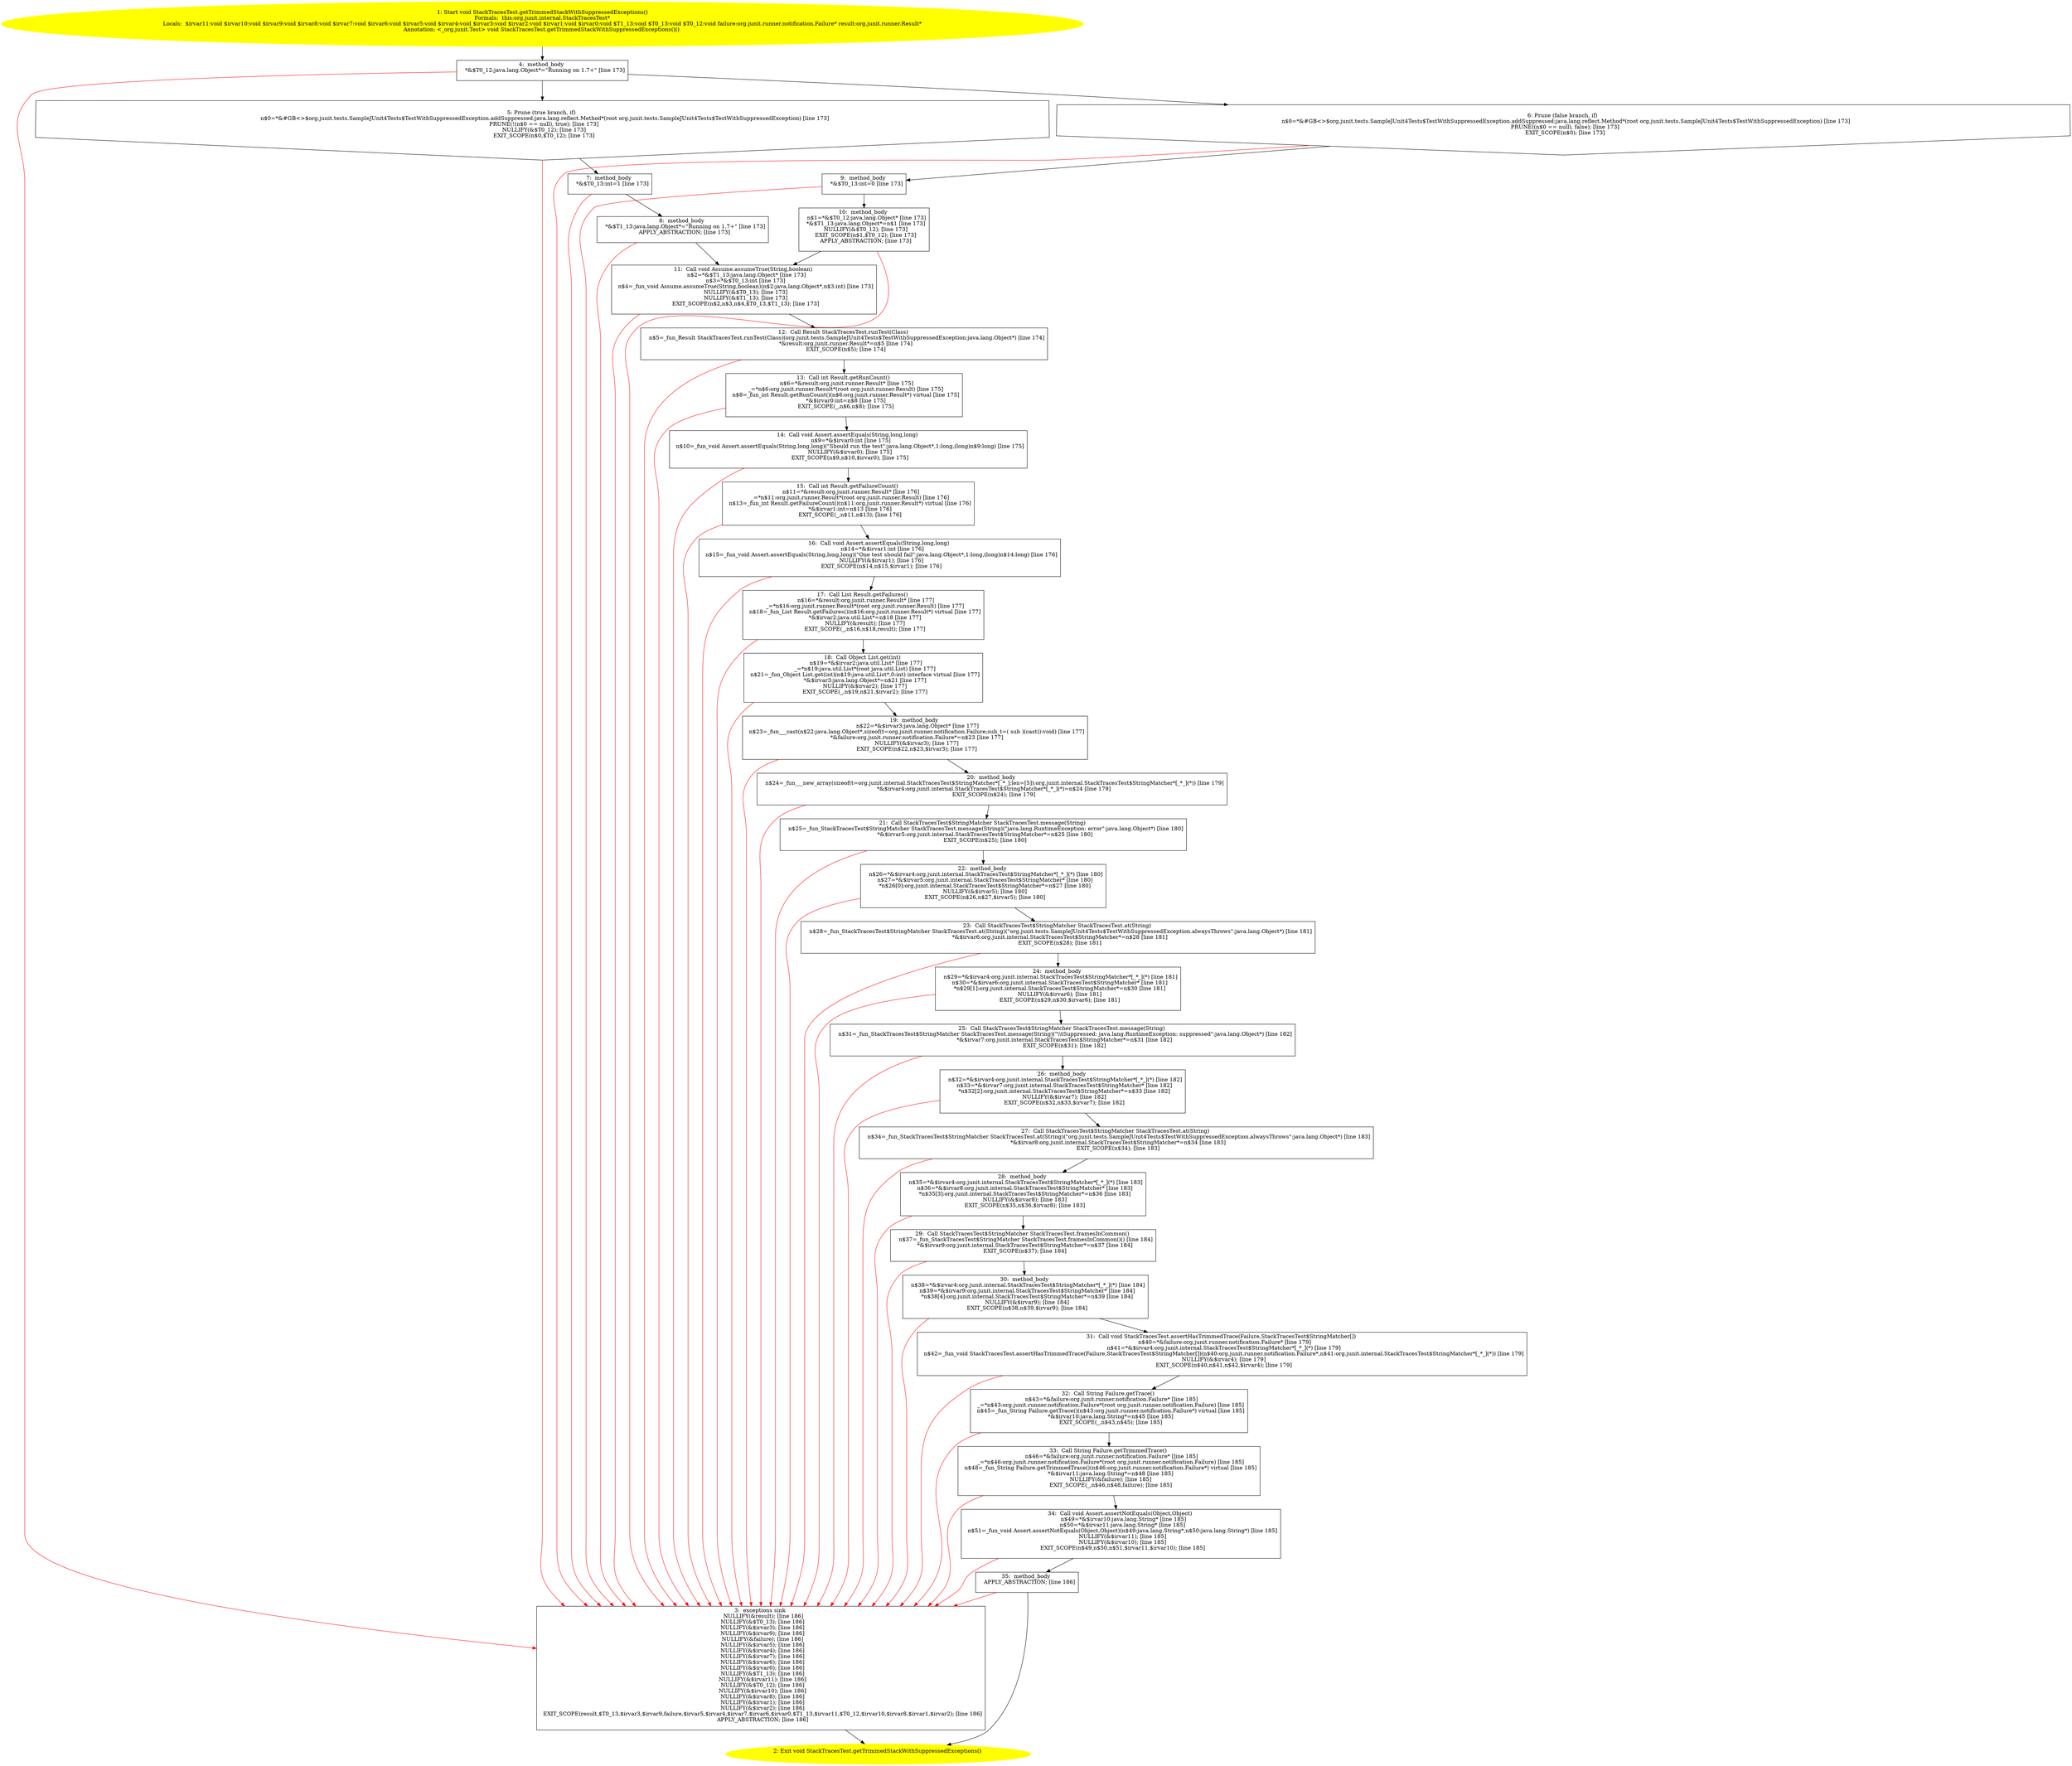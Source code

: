 /* @generated */
digraph cfg {
"org.junit.internal.StackTracesTest.getTrimmedStackWithSuppressedExceptions():void.c03e1cb6595ae8e44b796ad4d061436e_1" [label="1: Start void StackTracesTest.getTrimmedStackWithSuppressedExceptions()\nFormals:  this:org.junit.internal.StackTracesTest*\nLocals:  $irvar11:void $irvar10:void $irvar9:void $irvar8:void $irvar7:void $irvar6:void $irvar5:void $irvar4:void $irvar3:void $irvar2:void $irvar1:void $irvar0:void $T1_13:void $T0_13:void $T0_12:void failure:org.junit.runner.notification.Failure* result:org.junit.runner.Result*\nAnnotation: <_org.junit.Test> void StackTracesTest.getTrimmedStackWithSuppressedExceptions()() \n  " color=yellow style=filled]
	

	 "org.junit.internal.StackTracesTest.getTrimmedStackWithSuppressedExceptions():void.c03e1cb6595ae8e44b796ad4d061436e_1" -> "org.junit.internal.StackTracesTest.getTrimmedStackWithSuppressedExceptions():void.c03e1cb6595ae8e44b796ad4d061436e_4" ;
"org.junit.internal.StackTracesTest.getTrimmedStackWithSuppressedExceptions():void.c03e1cb6595ae8e44b796ad4d061436e_2" [label="2: Exit void StackTracesTest.getTrimmedStackWithSuppressedExceptions() \n  " color=yellow style=filled]
	

"org.junit.internal.StackTracesTest.getTrimmedStackWithSuppressedExceptions():void.c03e1cb6595ae8e44b796ad4d061436e_3" [label="3:  exceptions sink \n   NULLIFY(&result); [line 186]\n  NULLIFY(&$T0_13); [line 186]\n  NULLIFY(&$irvar3); [line 186]\n  NULLIFY(&$irvar9); [line 186]\n  NULLIFY(&failure); [line 186]\n  NULLIFY(&$irvar5); [line 186]\n  NULLIFY(&$irvar4); [line 186]\n  NULLIFY(&$irvar7); [line 186]\n  NULLIFY(&$irvar6); [line 186]\n  NULLIFY(&$irvar0); [line 186]\n  NULLIFY(&$T1_13); [line 186]\n  NULLIFY(&$irvar11); [line 186]\n  NULLIFY(&$T0_12); [line 186]\n  NULLIFY(&$irvar10); [line 186]\n  NULLIFY(&$irvar8); [line 186]\n  NULLIFY(&$irvar1); [line 186]\n  NULLIFY(&$irvar2); [line 186]\n  EXIT_SCOPE(result,$T0_13,$irvar3,$irvar9,failure,$irvar5,$irvar4,$irvar7,$irvar6,$irvar0,$T1_13,$irvar11,$T0_12,$irvar10,$irvar8,$irvar1,$irvar2); [line 186]\n  APPLY_ABSTRACTION; [line 186]\n " shape="box"]
	

	 "org.junit.internal.StackTracesTest.getTrimmedStackWithSuppressedExceptions():void.c03e1cb6595ae8e44b796ad4d061436e_3" -> "org.junit.internal.StackTracesTest.getTrimmedStackWithSuppressedExceptions():void.c03e1cb6595ae8e44b796ad4d061436e_2" ;
"org.junit.internal.StackTracesTest.getTrimmedStackWithSuppressedExceptions():void.c03e1cb6595ae8e44b796ad4d061436e_4" [label="4:  method_body \n   *&$T0_12:java.lang.Object*=\"Running on 1.7+\" [line 173]\n " shape="box"]
	

	 "org.junit.internal.StackTracesTest.getTrimmedStackWithSuppressedExceptions():void.c03e1cb6595ae8e44b796ad4d061436e_4" -> "org.junit.internal.StackTracesTest.getTrimmedStackWithSuppressedExceptions():void.c03e1cb6595ae8e44b796ad4d061436e_5" ;
	 "org.junit.internal.StackTracesTest.getTrimmedStackWithSuppressedExceptions():void.c03e1cb6595ae8e44b796ad4d061436e_4" -> "org.junit.internal.StackTracesTest.getTrimmedStackWithSuppressedExceptions():void.c03e1cb6595ae8e44b796ad4d061436e_6" ;
	 "org.junit.internal.StackTracesTest.getTrimmedStackWithSuppressedExceptions():void.c03e1cb6595ae8e44b796ad4d061436e_4" -> "org.junit.internal.StackTracesTest.getTrimmedStackWithSuppressedExceptions():void.c03e1cb6595ae8e44b796ad4d061436e_3" [color="red" ];
"org.junit.internal.StackTracesTest.getTrimmedStackWithSuppressedExceptions():void.c03e1cb6595ae8e44b796ad4d061436e_5" [label="5: Prune (true branch, if) \n   n$0=*&#GB<>$org.junit.tests.SampleJUnit4Tests$TestWithSuppressedException.addSuppressed:java.lang.reflect.Method*(root org.junit.tests.SampleJUnit4Tests$TestWithSuppressedException) [line 173]\n  PRUNE(!(n$0 == null), true); [line 173]\n  NULLIFY(&$T0_12); [line 173]\n  EXIT_SCOPE(n$0,$T0_12); [line 173]\n " shape="invhouse"]
	

	 "org.junit.internal.StackTracesTest.getTrimmedStackWithSuppressedExceptions():void.c03e1cb6595ae8e44b796ad4d061436e_5" -> "org.junit.internal.StackTracesTest.getTrimmedStackWithSuppressedExceptions():void.c03e1cb6595ae8e44b796ad4d061436e_7" ;
	 "org.junit.internal.StackTracesTest.getTrimmedStackWithSuppressedExceptions():void.c03e1cb6595ae8e44b796ad4d061436e_5" -> "org.junit.internal.StackTracesTest.getTrimmedStackWithSuppressedExceptions():void.c03e1cb6595ae8e44b796ad4d061436e_3" [color="red" ];
"org.junit.internal.StackTracesTest.getTrimmedStackWithSuppressedExceptions():void.c03e1cb6595ae8e44b796ad4d061436e_6" [label="6: Prune (false branch, if) \n   n$0=*&#GB<>$org.junit.tests.SampleJUnit4Tests$TestWithSuppressedException.addSuppressed:java.lang.reflect.Method*(root org.junit.tests.SampleJUnit4Tests$TestWithSuppressedException) [line 173]\n  PRUNE((n$0 == null), false); [line 173]\n  EXIT_SCOPE(n$0); [line 173]\n " shape="invhouse"]
	

	 "org.junit.internal.StackTracesTest.getTrimmedStackWithSuppressedExceptions():void.c03e1cb6595ae8e44b796ad4d061436e_6" -> "org.junit.internal.StackTracesTest.getTrimmedStackWithSuppressedExceptions():void.c03e1cb6595ae8e44b796ad4d061436e_9" ;
	 "org.junit.internal.StackTracesTest.getTrimmedStackWithSuppressedExceptions():void.c03e1cb6595ae8e44b796ad4d061436e_6" -> "org.junit.internal.StackTracesTest.getTrimmedStackWithSuppressedExceptions():void.c03e1cb6595ae8e44b796ad4d061436e_3" [color="red" ];
"org.junit.internal.StackTracesTest.getTrimmedStackWithSuppressedExceptions():void.c03e1cb6595ae8e44b796ad4d061436e_7" [label="7:  method_body \n   *&$T0_13:int=1 [line 173]\n " shape="box"]
	

	 "org.junit.internal.StackTracesTest.getTrimmedStackWithSuppressedExceptions():void.c03e1cb6595ae8e44b796ad4d061436e_7" -> "org.junit.internal.StackTracesTest.getTrimmedStackWithSuppressedExceptions():void.c03e1cb6595ae8e44b796ad4d061436e_8" ;
	 "org.junit.internal.StackTracesTest.getTrimmedStackWithSuppressedExceptions():void.c03e1cb6595ae8e44b796ad4d061436e_7" -> "org.junit.internal.StackTracesTest.getTrimmedStackWithSuppressedExceptions():void.c03e1cb6595ae8e44b796ad4d061436e_3" [color="red" ];
"org.junit.internal.StackTracesTest.getTrimmedStackWithSuppressedExceptions():void.c03e1cb6595ae8e44b796ad4d061436e_8" [label="8:  method_body \n   *&$T1_13:java.lang.Object*=\"Running on 1.7+\" [line 173]\n  APPLY_ABSTRACTION; [line 173]\n " shape="box"]
	

	 "org.junit.internal.StackTracesTest.getTrimmedStackWithSuppressedExceptions():void.c03e1cb6595ae8e44b796ad4d061436e_8" -> "org.junit.internal.StackTracesTest.getTrimmedStackWithSuppressedExceptions():void.c03e1cb6595ae8e44b796ad4d061436e_11" ;
	 "org.junit.internal.StackTracesTest.getTrimmedStackWithSuppressedExceptions():void.c03e1cb6595ae8e44b796ad4d061436e_8" -> "org.junit.internal.StackTracesTest.getTrimmedStackWithSuppressedExceptions():void.c03e1cb6595ae8e44b796ad4d061436e_3" [color="red" ];
"org.junit.internal.StackTracesTest.getTrimmedStackWithSuppressedExceptions():void.c03e1cb6595ae8e44b796ad4d061436e_9" [label="9:  method_body \n   *&$T0_13:int=0 [line 173]\n " shape="box"]
	

	 "org.junit.internal.StackTracesTest.getTrimmedStackWithSuppressedExceptions():void.c03e1cb6595ae8e44b796ad4d061436e_9" -> "org.junit.internal.StackTracesTest.getTrimmedStackWithSuppressedExceptions():void.c03e1cb6595ae8e44b796ad4d061436e_10" ;
	 "org.junit.internal.StackTracesTest.getTrimmedStackWithSuppressedExceptions():void.c03e1cb6595ae8e44b796ad4d061436e_9" -> "org.junit.internal.StackTracesTest.getTrimmedStackWithSuppressedExceptions():void.c03e1cb6595ae8e44b796ad4d061436e_3" [color="red" ];
"org.junit.internal.StackTracesTest.getTrimmedStackWithSuppressedExceptions():void.c03e1cb6595ae8e44b796ad4d061436e_10" [label="10:  method_body \n   n$1=*&$T0_12:java.lang.Object* [line 173]\n  *&$T1_13:java.lang.Object*=n$1 [line 173]\n  NULLIFY(&$T0_12); [line 173]\n  EXIT_SCOPE(n$1,$T0_12); [line 173]\n  APPLY_ABSTRACTION; [line 173]\n " shape="box"]
	

	 "org.junit.internal.StackTracesTest.getTrimmedStackWithSuppressedExceptions():void.c03e1cb6595ae8e44b796ad4d061436e_10" -> "org.junit.internal.StackTracesTest.getTrimmedStackWithSuppressedExceptions():void.c03e1cb6595ae8e44b796ad4d061436e_11" ;
	 "org.junit.internal.StackTracesTest.getTrimmedStackWithSuppressedExceptions():void.c03e1cb6595ae8e44b796ad4d061436e_10" -> "org.junit.internal.StackTracesTest.getTrimmedStackWithSuppressedExceptions():void.c03e1cb6595ae8e44b796ad4d061436e_3" [color="red" ];
"org.junit.internal.StackTracesTest.getTrimmedStackWithSuppressedExceptions():void.c03e1cb6595ae8e44b796ad4d061436e_11" [label="11:  Call void Assume.assumeTrue(String,boolean) \n   n$2=*&$T1_13:java.lang.Object* [line 173]\n  n$3=*&$T0_13:int [line 173]\n  n$4=_fun_void Assume.assumeTrue(String,boolean)(n$2:java.lang.Object*,n$3:int) [line 173]\n  NULLIFY(&$T0_13); [line 173]\n  NULLIFY(&$T1_13); [line 173]\n  EXIT_SCOPE(n$2,n$3,n$4,$T0_13,$T1_13); [line 173]\n " shape="box"]
	

	 "org.junit.internal.StackTracesTest.getTrimmedStackWithSuppressedExceptions():void.c03e1cb6595ae8e44b796ad4d061436e_11" -> "org.junit.internal.StackTracesTest.getTrimmedStackWithSuppressedExceptions():void.c03e1cb6595ae8e44b796ad4d061436e_12" ;
	 "org.junit.internal.StackTracesTest.getTrimmedStackWithSuppressedExceptions():void.c03e1cb6595ae8e44b796ad4d061436e_11" -> "org.junit.internal.StackTracesTest.getTrimmedStackWithSuppressedExceptions():void.c03e1cb6595ae8e44b796ad4d061436e_3" [color="red" ];
"org.junit.internal.StackTracesTest.getTrimmedStackWithSuppressedExceptions():void.c03e1cb6595ae8e44b796ad4d061436e_12" [label="12:  Call Result StackTracesTest.runTest(Class) \n   n$5=_fun_Result StackTracesTest.runTest(Class)(org.junit.tests.SampleJUnit4Tests$TestWithSuppressedException:java.lang.Object*) [line 174]\n  *&result:org.junit.runner.Result*=n$5 [line 174]\n  EXIT_SCOPE(n$5); [line 174]\n " shape="box"]
	

	 "org.junit.internal.StackTracesTest.getTrimmedStackWithSuppressedExceptions():void.c03e1cb6595ae8e44b796ad4d061436e_12" -> "org.junit.internal.StackTracesTest.getTrimmedStackWithSuppressedExceptions():void.c03e1cb6595ae8e44b796ad4d061436e_13" ;
	 "org.junit.internal.StackTracesTest.getTrimmedStackWithSuppressedExceptions():void.c03e1cb6595ae8e44b796ad4d061436e_12" -> "org.junit.internal.StackTracesTest.getTrimmedStackWithSuppressedExceptions():void.c03e1cb6595ae8e44b796ad4d061436e_3" [color="red" ];
"org.junit.internal.StackTracesTest.getTrimmedStackWithSuppressedExceptions():void.c03e1cb6595ae8e44b796ad4d061436e_13" [label="13:  Call int Result.getRunCount() \n   n$6=*&result:org.junit.runner.Result* [line 175]\n  _=*n$6:org.junit.runner.Result*(root org.junit.runner.Result) [line 175]\n  n$8=_fun_int Result.getRunCount()(n$6:org.junit.runner.Result*) virtual [line 175]\n  *&$irvar0:int=n$8 [line 175]\n  EXIT_SCOPE(_,n$6,n$8); [line 175]\n " shape="box"]
	

	 "org.junit.internal.StackTracesTest.getTrimmedStackWithSuppressedExceptions():void.c03e1cb6595ae8e44b796ad4d061436e_13" -> "org.junit.internal.StackTracesTest.getTrimmedStackWithSuppressedExceptions():void.c03e1cb6595ae8e44b796ad4d061436e_14" ;
	 "org.junit.internal.StackTracesTest.getTrimmedStackWithSuppressedExceptions():void.c03e1cb6595ae8e44b796ad4d061436e_13" -> "org.junit.internal.StackTracesTest.getTrimmedStackWithSuppressedExceptions():void.c03e1cb6595ae8e44b796ad4d061436e_3" [color="red" ];
"org.junit.internal.StackTracesTest.getTrimmedStackWithSuppressedExceptions():void.c03e1cb6595ae8e44b796ad4d061436e_14" [label="14:  Call void Assert.assertEquals(String,long,long) \n   n$9=*&$irvar0:int [line 175]\n  n$10=_fun_void Assert.assertEquals(String,long,long)(\"Should run the test\":java.lang.Object*,1:long,(long)n$9:long) [line 175]\n  NULLIFY(&$irvar0); [line 175]\n  EXIT_SCOPE(n$9,n$10,$irvar0); [line 175]\n " shape="box"]
	

	 "org.junit.internal.StackTracesTest.getTrimmedStackWithSuppressedExceptions():void.c03e1cb6595ae8e44b796ad4d061436e_14" -> "org.junit.internal.StackTracesTest.getTrimmedStackWithSuppressedExceptions():void.c03e1cb6595ae8e44b796ad4d061436e_15" ;
	 "org.junit.internal.StackTracesTest.getTrimmedStackWithSuppressedExceptions():void.c03e1cb6595ae8e44b796ad4d061436e_14" -> "org.junit.internal.StackTracesTest.getTrimmedStackWithSuppressedExceptions():void.c03e1cb6595ae8e44b796ad4d061436e_3" [color="red" ];
"org.junit.internal.StackTracesTest.getTrimmedStackWithSuppressedExceptions():void.c03e1cb6595ae8e44b796ad4d061436e_15" [label="15:  Call int Result.getFailureCount() \n   n$11=*&result:org.junit.runner.Result* [line 176]\n  _=*n$11:org.junit.runner.Result*(root org.junit.runner.Result) [line 176]\n  n$13=_fun_int Result.getFailureCount()(n$11:org.junit.runner.Result*) virtual [line 176]\n  *&$irvar1:int=n$13 [line 176]\n  EXIT_SCOPE(_,n$11,n$13); [line 176]\n " shape="box"]
	

	 "org.junit.internal.StackTracesTest.getTrimmedStackWithSuppressedExceptions():void.c03e1cb6595ae8e44b796ad4d061436e_15" -> "org.junit.internal.StackTracesTest.getTrimmedStackWithSuppressedExceptions():void.c03e1cb6595ae8e44b796ad4d061436e_16" ;
	 "org.junit.internal.StackTracesTest.getTrimmedStackWithSuppressedExceptions():void.c03e1cb6595ae8e44b796ad4d061436e_15" -> "org.junit.internal.StackTracesTest.getTrimmedStackWithSuppressedExceptions():void.c03e1cb6595ae8e44b796ad4d061436e_3" [color="red" ];
"org.junit.internal.StackTracesTest.getTrimmedStackWithSuppressedExceptions():void.c03e1cb6595ae8e44b796ad4d061436e_16" [label="16:  Call void Assert.assertEquals(String,long,long) \n   n$14=*&$irvar1:int [line 176]\n  n$15=_fun_void Assert.assertEquals(String,long,long)(\"One test should fail\":java.lang.Object*,1:long,(long)n$14:long) [line 176]\n  NULLIFY(&$irvar1); [line 176]\n  EXIT_SCOPE(n$14,n$15,$irvar1); [line 176]\n " shape="box"]
	

	 "org.junit.internal.StackTracesTest.getTrimmedStackWithSuppressedExceptions():void.c03e1cb6595ae8e44b796ad4d061436e_16" -> "org.junit.internal.StackTracesTest.getTrimmedStackWithSuppressedExceptions():void.c03e1cb6595ae8e44b796ad4d061436e_17" ;
	 "org.junit.internal.StackTracesTest.getTrimmedStackWithSuppressedExceptions():void.c03e1cb6595ae8e44b796ad4d061436e_16" -> "org.junit.internal.StackTracesTest.getTrimmedStackWithSuppressedExceptions():void.c03e1cb6595ae8e44b796ad4d061436e_3" [color="red" ];
"org.junit.internal.StackTracesTest.getTrimmedStackWithSuppressedExceptions():void.c03e1cb6595ae8e44b796ad4d061436e_17" [label="17:  Call List Result.getFailures() \n   n$16=*&result:org.junit.runner.Result* [line 177]\n  _=*n$16:org.junit.runner.Result*(root org.junit.runner.Result) [line 177]\n  n$18=_fun_List Result.getFailures()(n$16:org.junit.runner.Result*) virtual [line 177]\n  *&$irvar2:java.util.List*=n$18 [line 177]\n  NULLIFY(&result); [line 177]\n  EXIT_SCOPE(_,n$16,n$18,result); [line 177]\n " shape="box"]
	

	 "org.junit.internal.StackTracesTest.getTrimmedStackWithSuppressedExceptions():void.c03e1cb6595ae8e44b796ad4d061436e_17" -> "org.junit.internal.StackTracesTest.getTrimmedStackWithSuppressedExceptions():void.c03e1cb6595ae8e44b796ad4d061436e_18" ;
	 "org.junit.internal.StackTracesTest.getTrimmedStackWithSuppressedExceptions():void.c03e1cb6595ae8e44b796ad4d061436e_17" -> "org.junit.internal.StackTracesTest.getTrimmedStackWithSuppressedExceptions():void.c03e1cb6595ae8e44b796ad4d061436e_3" [color="red" ];
"org.junit.internal.StackTracesTest.getTrimmedStackWithSuppressedExceptions():void.c03e1cb6595ae8e44b796ad4d061436e_18" [label="18:  Call Object List.get(int) \n   n$19=*&$irvar2:java.util.List* [line 177]\n  _=*n$19:java.util.List*(root java.util.List) [line 177]\n  n$21=_fun_Object List.get(int)(n$19:java.util.List*,0:int) interface virtual [line 177]\n  *&$irvar3:java.lang.Object*=n$21 [line 177]\n  NULLIFY(&$irvar2); [line 177]\n  EXIT_SCOPE(_,n$19,n$21,$irvar2); [line 177]\n " shape="box"]
	

	 "org.junit.internal.StackTracesTest.getTrimmedStackWithSuppressedExceptions():void.c03e1cb6595ae8e44b796ad4d061436e_18" -> "org.junit.internal.StackTracesTest.getTrimmedStackWithSuppressedExceptions():void.c03e1cb6595ae8e44b796ad4d061436e_19" ;
	 "org.junit.internal.StackTracesTest.getTrimmedStackWithSuppressedExceptions():void.c03e1cb6595ae8e44b796ad4d061436e_18" -> "org.junit.internal.StackTracesTest.getTrimmedStackWithSuppressedExceptions():void.c03e1cb6595ae8e44b796ad4d061436e_3" [color="red" ];
"org.junit.internal.StackTracesTest.getTrimmedStackWithSuppressedExceptions():void.c03e1cb6595ae8e44b796ad4d061436e_19" [label="19:  method_body \n   n$22=*&$irvar3:java.lang.Object* [line 177]\n  n$23=_fun___cast(n$22:java.lang.Object*,sizeof(t=org.junit.runner.notification.Failure;sub_t=( sub )(cast)):void) [line 177]\n  *&failure:org.junit.runner.notification.Failure*=n$23 [line 177]\n  NULLIFY(&$irvar3); [line 177]\n  EXIT_SCOPE(n$22,n$23,$irvar3); [line 177]\n " shape="box"]
	

	 "org.junit.internal.StackTracesTest.getTrimmedStackWithSuppressedExceptions():void.c03e1cb6595ae8e44b796ad4d061436e_19" -> "org.junit.internal.StackTracesTest.getTrimmedStackWithSuppressedExceptions():void.c03e1cb6595ae8e44b796ad4d061436e_20" ;
	 "org.junit.internal.StackTracesTest.getTrimmedStackWithSuppressedExceptions():void.c03e1cb6595ae8e44b796ad4d061436e_19" -> "org.junit.internal.StackTracesTest.getTrimmedStackWithSuppressedExceptions():void.c03e1cb6595ae8e44b796ad4d061436e_3" [color="red" ];
"org.junit.internal.StackTracesTest.getTrimmedStackWithSuppressedExceptions():void.c03e1cb6595ae8e44b796ad4d061436e_20" [label="20:  method_body \n   n$24=_fun___new_array(sizeof(t=org.junit.internal.StackTracesTest$StringMatcher*[_*_];len=[5]):org.junit.internal.StackTracesTest$StringMatcher*[_*_](*)) [line 179]\n  *&$irvar4:org.junit.internal.StackTracesTest$StringMatcher*[_*_](*)=n$24 [line 179]\n  EXIT_SCOPE(n$24); [line 179]\n " shape="box"]
	

	 "org.junit.internal.StackTracesTest.getTrimmedStackWithSuppressedExceptions():void.c03e1cb6595ae8e44b796ad4d061436e_20" -> "org.junit.internal.StackTracesTest.getTrimmedStackWithSuppressedExceptions():void.c03e1cb6595ae8e44b796ad4d061436e_21" ;
	 "org.junit.internal.StackTracesTest.getTrimmedStackWithSuppressedExceptions():void.c03e1cb6595ae8e44b796ad4d061436e_20" -> "org.junit.internal.StackTracesTest.getTrimmedStackWithSuppressedExceptions():void.c03e1cb6595ae8e44b796ad4d061436e_3" [color="red" ];
"org.junit.internal.StackTracesTest.getTrimmedStackWithSuppressedExceptions():void.c03e1cb6595ae8e44b796ad4d061436e_21" [label="21:  Call StackTracesTest$StringMatcher StackTracesTest.message(String) \n   n$25=_fun_StackTracesTest$StringMatcher StackTracesTest.message(String)(\"java.lang.RuntimeException: error\":java.lang.Object*) [line 180]\n  *&$irvar5:org.junit.internal.StackTracesTest$StringMatcher*=n$25 [line 180]\n  EXIT_SCOPE(n$25); [line 180]\n " shape="box"]
	

	 "org.junit.internal.StackTracesTest.getTrimmedStackWithSuppressedExceptions():void.c03e1cb6595ae8e44b796ad4d061436e_21" -> "org.junit.internal.StackTracesTest.getTrimmedStackWithSuppressedExceptions():void.c03e1cb6595ae8e44b796ad4d061436e_22" ;
	 "org.junit.internal.StackTracesTest.getTrimmedStackWithSuppressedExceptions():void.c03e1cb6595ae8e44b796ad4d061436e_21" -> "org.junit.internal.StackTracesTest.getTrimmedStackWithSuppressedExceptions():void.c03e1cb6595ae8e44b796ad4d061436e_3" [color="red" ];
"org.junit.internal.StackTracesTest.getTrimmedStackWithSuppressedExceptions():void.c03e1cb6595ae8e44b796ad4d061436e_22" [label="22:  method_body \n   n$26=*&$irvar4:org.junit.internal.StackTracesTest$StringMatcher*[_*_](*) [line 180]\n  n$27=*&$irvar5:org.junit.internal.StackTracesTest$StringMatcher* [line 180]\n  *n$26[0]:org.junit.internal.StackTracesTest$StringMatcher*=n$27 [line 180]\n  NULLIFY(&$irvar5); [line 180]\n  EXIT_SCOPE(n$26,n$27,$irvar5); [line 180]\n " shape="box"]
	

	 "org.junit.internal.StackTracesTest.getTrimmedStackWithSuppressedExceptions():void.c03e1cb6595ae8e44b796ad4d061436e_22" -> "org.junit.internal.StackTracesTest.getTrimmedStackWithSuppressedExceptions():void.c03e1cb6595ae8e44b796ad4d061436e_23" ;
	 "org.junit.internal.StackTracesTest.getTrimmedStackWithSuppressedExceptions():void.c03e1cb6595ae8e44b796ad4d061436e_22" -> "org.junit.internal.StackTracesTest.getTrimmedStackWithSuppressedExceptions():void.c03e1cb6595ae8e44b796ad4d061436e_3" [color="red" ];
"org.junit.internal.StackTracesTest.getTrimmedStackWithSuppressedExceptions():void.c03e1cb6595ae8e44b796ad4d061436e_23" [label="23:  Call StackTracesTest$StringMatcher StackTracesTest.at(String) \n   n$28=_fun_StackTracesTest$StringMatcher StackTracesTest.at(String)(\"org.junit.tests.SampleJUnit4Tests$TestWithSuppressedException.alwaysThrows\":java.lang.Object*) [line 181]\n  *&$irvar6:org.junit.internal.StackTracesTest$StringMatcher*=n$28 [line 181]\n  EXIT_SCOPE(n$28); [line 181]\n " shape="box"]
	

	 "org.junit.internal.StackTracesTest.getTrimmedStackWithSuppressedExceptions():void.c03e1cb6595ae8e44b796ad4d061436e_23" -> "org.junit.internal.StackTracesTest.getTrimmedStackWithSuppressedExceptions():void.c03e1cb6595ae8e44b796ad4d061436e_24" ;
	 "org.junit.internal.StackTracesTest.getTrimmedStackWithSuppressedExceptions():void.c03e1cb6595ae8e44b796ad4d061436e_23" -> "org.junit.internal.StackTracesTest.getTrimmedStackWithSuppressedExceptions():void.c03e1cb6595ae8e44b796ad4d061436e_3" [color="red" ];
"org.junit.internal.StackTracesTest.getTrimmedStackWithSuppressedExceptions():void.c03e1cb6595ae8e44b796ad4d061436e_24" [label="24:  method_body \n   n$29=*&$irvar4:org.junit.internal.StackTracesTest$StringMatcher*[_*_](*) [line 181]\n  n$30=*&$irvar6:org.junit.internal.StackTracesTest$StringMatcher* [line 181]\n  *n$29[1]:org.junit.internal.StackTracesTest$StringMatcher*=n$30 [line 181]\n  NULLIFY(&$irvar6); [line 181]\n  EXIT_SCOPE(n$29,n$30,$irvar6); [line 181]\n " shape="box"]
	

	 "org.junit.internal.StackTracesTest.getTrimmedStackWithSuppressedExceptions():void.c03e1cb6595ae8e44b796ad4d061436e_24" -> "org.junit.internal.StackTracesTest.getTrimmedStackWithSuppressedExceptions():void.c03e1cb6595ae8e44b796ad4d061436e_25" ;
	 "org.junit.internal.StackTracesTest.getTrimmedStackWithSuppressedExceptions():void.c03e1cb6595ae8e44b796ad4d061436e_24" -> "org.junit.internal.StackTracesTest.getTrimmedStackWithSuppressedExceptions():void.c03e1cb6595ae8e44b796ad4d061436e_3" [color="red" ];
"org.junit.internal.StackTracesTest.getTrimmedStackWithSuppressedExceptions():void.c03e1cb6595ae8e44b796ad4d061436e_25" [label="25:  Call StackTracesTest$StringMatcher StackTracesTest.message(String) \n   n$31=_fun_StackTracesTest$StringMatcher StackTracesTest.message(String)(\"\\\\tSuppressed: java.lang.RuntimeException: suppressed\":java.lang.Object*) [line 182]\n  *&$irvar7:org.junit.internal.StackTracesTest$StringMatcher*=n$31 [line 182]\n  EXIT_SCOPE(n$31); [line 182]\n " shape="box"]
	

	 "org.junit.internal.StackTracesTest.getTrimmedStackWithSuppressedExceptions():void.c03e1cb6595ae8e44b796ad4d061436e_25" -> "org.junit.internal.StackTracesTest.getTrimmedStackWithSuppressedExceptions():void.c03e1cb6595ae8e44b796ad4d061436e_26" ;
	 "org.junit.internal.StackTracesTest.getTrimmedStackWithSuppressedExceptions():void.c03e1cb6595ae8e44b796ad4d061436e_25" -> "org.junit.internal.StackTracesTest.getTrimmedStackWithSuppressedExceptions():void.c03e1cb6595ae8e44b796ad4d061436e_3" [color="red" ];
"org.junit.internal.StackTracesTest.getTrimmedStackWithSuppressedExceptions():void.c03e1cb6595ae8e44b796ad4d061436e_26" [label="26:  method_body \n   n$32=*&$irvar4:org.junit.internal.StackTracesTest$StringMatcher*[_*_](*) [line 182]\n  n$33=*&$irvar7:org.junit.internal.StackTracesTest$StringMatcher* [line 182]\n  *n$32[2]:org.junit.internal.StackTracesTest$StringMatcher*=n$33 [line 182]\n  NULLIFY(&$irvar7); [line 182]\n  EXIT_SCOPE(n$32,n$33,$irvar7); [line 182]\n " shape="box"]
	

	 "org.junit.internal.StackTracesTest.getTrimmedStackWithSuppressedExceptions():void.c03e1cb6595ae8e44b796ad4d061436e_26" -> "org.junit.internal.StackTracesTest.getTrimmedStackWithSuppressedExceptions():void.c03e1cb6595ae8e44b796ad4d061436e_27" ;
	 "org.junit.internal.StackTracesTest.getTrimmedStackWithSuppressedExceptions():void.c03e1cb6595ae8e44b796ad4d061436e_26" -> "org.junit.internal.StackTracesTest.getTrimmedStackWithSuppressedExceptions():void.c03e1cb6595ae8e44b796ad4d061436e_3" [color="red" ];
"org.junit.internal.StackTracesTest.getTrimmedStackWithSuppressedExceptions():void.c03e1cb6595ae8e44b796ad4d061436e_27" [label="27:  Call StackTracesTest$StringMatcher StackTracesTest.at(String) \n   n$34=_fun_StackTracesTest$StringMatcher StackTracesTest.at(String)(\"org.junit.tests.SampleJUnit4Tests$TestWithSuppressedException.alwaysThrows\":java.lang.Object*) [line 183]\n  *&$irvar8:org.junit.internal.StackTracesTest$StringMatcher*=n$34 [line 183]\n  EXIT_SCOPE(n$34); [line 183]\n " shape="box"]
	

	 "org.junit.internal.StackTracesTest.getTrimmedStackWithSuppressedExceptions():void.c03e1cb6595ae8e44b796ad4d061436e_27" -> "org.junit.internal.StackTracesTest.getTrimmedStackWithSuppressedExceptions():void.c03e1cb6595ae8e44b796ad4d061436e_28" ;
	 "org.junit.internal.StackTracesTest.getTrimmedStackWithSuppressedExceptions():void.c03e1cb6595ae8e44b796ad4d061436e_27" -> "org.junit.internal.StackTracesTest.getTrimmedStackWithSuppressedExceptions():void.c03e1cb6595ae8e44b796ad4d061436e_3" [color="red" ];
"org.junit.internal.StackTracesTest.getTrimmedStackWithSuppressedExceptions():void.c03e1cb6595ae8e44b796ad4d061436e_28" [label="28:  method_body \n   n$35=*&$irvar4:org.junit.internal.StackTracesTest$StringMatcher*[_*_](*) [line 183]\n  n$36=*&$irvar8:org.junit.internal.StackTracesTest$StringMatcher* [line 183]\n  *n$35[3]:org.junit.internal.StackTracesTest$StringMatcher*=n$36 [line 183]\n  NULLIFY(&$irvar8); [line 183]\n  EXIT_SCOPE(n$35,n$36,$irvar8); [line 183]\n " shape="box"]
	

	 "org.junit.internal.StackTracesTest.getTrimmedStackWithSuppressedExceptions():void.c03e1cb6595ae8e44b796ad4d061436e_28" -> "org.junit.internal.StackTracesTest.getTrimmedStackWithSuppressedExceptions():void.c03e1cb6595ae8e44b796ad4d061436e_29" ;
	 "org.junit.internal.StackTracesTest.getTrimmedStackWithSuppressedExceptions():void.c03e1cb6595ae8e44b796ad4d061436e_28" -> "org.junit.internal.StackTracesTest.getTrimmedStackWithSuppressedExceptions():void.c03e1cb6595ae8e44b796ad4d061436e_3" [color="red" ];
"org.junit.internal.StackTracesTest.getTrimmedStackWithSuppressedExceptions():void.c03e1cb6595ae8e44b796ad4d061436e_29" [label="29:  Call StackTracesTest$StringMatcher StackTracesTest.framesInCommon() \n   n$37=_fun_StackTracesTest$StringMatcher StackTracesTest.framesInCommon()() [line 184]\n  *&$irvar9:org.junit.internal.StackTracesTest$StringMatcher*=n$37 [line 184]\n  EXIT_SCOPE(n$37); [line 184]\n " shape="box"]
	

	 "org.junit.internal.StackTracesTest.getTrimmedStackWithSuppressedExceptions():void.c03e1cb6595ae8e44b796ad4d061436e_29" -> "org.junit.internal.StackTracesTest.getTrimmedStackWithSuppressedExceptions():void.c03e1cb6595ae8e44b796ad4d061436e_30" ;
	 "org.junit.internal.StackTracesTest.getTrimmedStackWithSuppressedExceptions():void.c03e1cb6595ae8e44b796ad4d061436e_29" -> "org.junit.internal.StackTracesTest.getTrimmedStackWithSuppressedExceptions():void.c03e1cb6595ae8e44b796ad4d061436e_3" [color="red" ];
"org.junit.internal.StackTracesTest.getTrimmedStackWithSuppressedExceptions():void.c03e1cb6595ae8e44b796ad4d061436e_30" [label="30:  method_body \n   n$38=*&$irvar4:org.junit.internal.StackTracesTest$StringMatcher*[_*_](*) [line 184]\n  n$39=*&$irvar9:org.junit.internal.StackTracesTest$StringMatcher* [line 184]\n  *n$38[4]:org.junit.internal.StackTracesTest$StringMatcher*=n$39 [line 184]\n  NULLIFY(&$irvar9); [line 184]\n  EXIT_SCOPE(n$38,n$39,$irvar9); [line 184]\n " shape="box"]
	

	 "org.junit.internal.StackTracesTest.getTrimmedStackWithSuppressedExceptions():void.c03e1cb6595ae8e44b796ad4d061436e_30" -> "org.junit.internal.StackTracesTest.getTrimmedStackWithSuppressedExceptions():void.c03e1cb6595ae8e44b796ad4d061436e_31" ;
	 "org.junit.internal.StackTracesTest.getTrimmedStackWithSuppressedExceptions():void.c03e1cb6595ae8e44b796ad4d061436e_30" -> "org.junit.internal.StackTracesTest.getTrimmedStackWithSuppressedExceptions():void.c03e1cb6595ae8e44b796ad4d061436e_3" [color="red" ];
"org.junit.internal.StackTracesTest.getTrimmedStackWithSuppressedExceptions():void.c03e1cb6595ae8e44b796ad4d061436e_31" [label="31:  Call void StackTracesTest.assertHasTrimmedTrace(Failure,StackTracesTest$StringMatcher[]) \n   n$40=*&failure:org.junit.runner.notification.Failure* [line 179]\n  n$41=*&$irvar4:org.junit.internal.StackTracesTest$StringMatcher*[_*_](*) [line 179]\n  n$42=_fun_void StackTracesTest.assertHasTrimmedTrace(Failure,StackTracesTest$StringMatcher[])(n$40:org.junit.runner.notification.Failure*,n$41:org.junit.internal.StackTracesTest$StringMatcher*[_*_](*)) [line 179]\n  NULLIFY(&$irvar4); [line 179]\n  EXIT_SCOPE(n$40,n$41,n$42,$irvar4); [line 179]\n " shape="box"]
	

	 "org.junit.internal.StackTracesTest.getTrimmedStackWithSuppressedExceptions():void.c03e1cb6595ae8e44b796ad4d061436e_31" -> "org.junit.internal.StackTracesTest.getTrimmedStackWithSuppressedExceptions():void.c03e1cb6595ae8e44b796ad4d061436e_32" ;
	 "org.junit.internal.StackTracesTest.getTrimmedStackWithSuppressedExceptions():void.c03e1cb6595ae8e44b796ad4d061436e_31" -> "org.junit.internal.StackTracesTest.getTrimmedStackWithSuppressedExceptions():void.c03e1cb6595ae8e44b796ad4d061436e_3" [color="red" ];
"org.junit.internal.StackTracesTest.getTrimmedStackWithSuppressedExceptions():void.c03e1cb6595ae8e44b796ad4d061436e_32" [label="32:  Call String Failure.getTrace() \n   n$43=*&failure:org.junit.runner.notification.Failure* [line 185]\n  _=*n$43:org.junit.runner.notification.Failure*(root org.junit.runner.notification.Failure) [line 185]\n  n$45=_fun_String Failure.getTrace()(n$43:org.junit.runner.notification.Failure*) virtual [line 185]\n  *&$irvar10:java.lang.String*=n$45 [line 185]\n  EXIT_SCOPE(_,n$43,n$45); [line 185]\n " shape="box"]
	

	 "org.junit.internal.StackTracesTest.getTrimmedStackWithSuppressedExceptions():void.c03e1cb6595ae8e44b796ad4d061436e_32" -> "org.junit.internal.StackTracesTest.getTrimmedStackWithSuppressedExceptions():void.c03e1cb6595ae8e44b796ad4d061436e_33" ;
	 "org.junit.internal.StackTracesTest.getTrimmedStackWithSuppressedExceptions():void.c03e1cb6595ae8e44b796ad4d061436e_32" -> "org.junit.internal.StackTracesTest.getTrimmedStackWithSuppressedExceptions():void.c03e1cb6595ae8e44b796ad4d061436e_3" [color="red" ];
"org.junit.internal.StackTracesTest.getTrimmedStackWithSuppressedExceptions():void.c03e1cb6595ae8e44b796ad4d061436e_33" [label="33:  Call String Failure.getTrimmedTrace() \n   n$46=*&failure:org.junit.runner.notification.Failure* [line 185]\n  _=*n$46:org.junit.runner.notification.Failure*(root org.junit.runner.notification.Failure) [line 185]\n  n$48=_fun_String Failure.getTrimmedTrace()(n$46:org.junit.runner.notification.Failure*) virtual [line 185]\n  *&$irvar11:java.lang.String*=n$48 [line 185]\n  NULLIFY(&failure); [line 185]\n  EXIT_SCOPE(_,n$46,n$48,failure); [line 185]\n " shape="box"]
	

	 "org.junit.internal.StackTracesTest.getTrimmedStackWithSuppressedExceptions():void.c03e1cb6595ae8e44b796ad4d061436e_33" -> "org.junit.internal.StackTracesTest.getTrimmedStackWithSuppressedExceptions():void.c03e1cb6595ae8e44b796ad4d061436e_34" ;
	 "org.junit.internal.StackTracesTest.getTrimmedStackWithSuppressedExceptions():void.c03e1cb6595ae8e44b796ad4d061436e_33" -> "org.junit.internal.StackTracesTest.getTrimmedStackWithSuppressedExceptions():void.c03e1cb6595ae8e44b796ad4d061436e_3" [color="red" ];
"org.junit.internal.StackTracesTest.getTrimmedStackWithSuppressedExceptions():void.c03e1cb6595ae8e44b796ad4d061436e_34" [label="34:  Call void Assert.assertNotEquals(Object,Object) \n   n$49=*&$irvar10:java.lang.String* [line 185]\n  n$50=*&$irvar11:java.lang.String* [line 185]\n  n$51=_fun_void Assert.assertNotEquals(Object,Object)(n$49:java.lang.String*,n$50:java.lang.String*) [line 185]\n  NULLIFY(&$irvar11); [line 185]\n  NULLIFY(&$irvar10); [line 185]\n  EXIT_SCOPE(n$49,n$50,n$51,$irvar11,$irvar10); [line 185]\n " shape="box"]
	

	 "org.junit.internal.StackTracesTest.getTrimmedStackWithSuppressedExceptions():void.c03e1cb6595ae8e44b796ad4d061436e_34" -> "org.junit.internal.StackTracesTest.getTrimmedStackWithSuppressedExceptions():void.c03e1cb6595ae8e44b796ad4d061436e_35" ;
	 "org.junit.internal.StackTracesTest.getTrimmedStackWithSuppressedExceptions():void.c03e1cb6595ae8e44b796ad4d061436e_34" -> "org.junit.internal.StackTracesTest.getTrimmedStackWithSuppressedExceptions():void.c03e1cb6595ae8e44b796ad4d061436e_3" [color="red" ];
"org.junit.internal.StackTracesTest.getTrimmedStackWithSuppressedExceptions():void.c03e1cb6595ae8e44b796ad4d061436e_35" [label="35:  method_body \n   APPLY_ABSTRACTION; [line 186]\n " shape="box"]
	

	 "org.junit.internal.StackTracesTest.getTrimmedStackWithSuppressedExceptions():void.c03e1cb6595ae8e44b796ad4d061436e_35" -> "org.junit.internal.StackTracesTest.getTrimmedStackWithSuppressedExceptions():void.c03e1cb6595ae8e44b796ad4d061436e_2" ;
	 "org.junit.internal.StackTracesTest.getTrimmedStackWithSuppressedExceptions():void.c03e1cb6595ae8e44b796ad4d061436e_35" -> "org.junit.internal.StackTracesTest.getTrimmedStackWithSuppressedExceptions():void.c03e1cb6595ae8e44b796ad4d061436e_3" [color="red" ];
}

